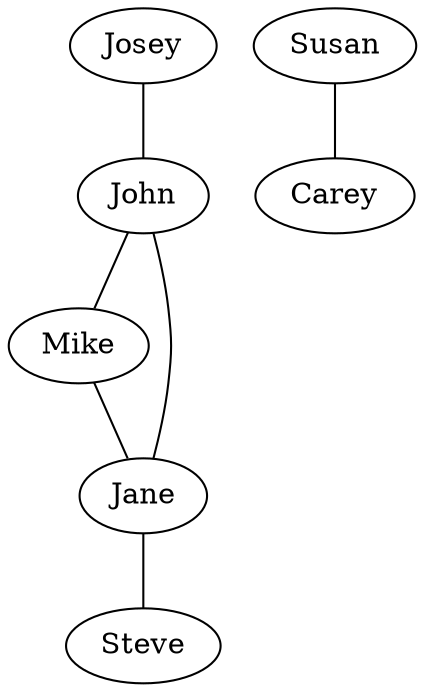 graph {
    Mike -- Jane;
    Jane -- Steve;
    Susan -- Carey;
    Josey -- John;
    John -- Mike;
    John -- Jane;
}
